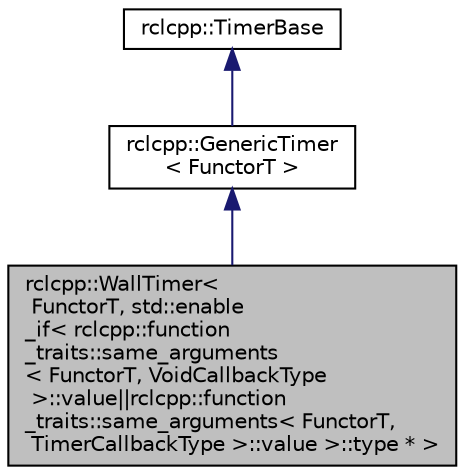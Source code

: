 digraph "rclcpp::WallTimer&lt; FunctorT, std::enable_if&lt; rclcpp::function_traits::same_arguments&lt; FunctorT, VoidCallbackType &gt;::value||rclcpp::function_traits::same_arguments&lt; FunctorT, TimerCallbackType &gt;::value &gt;::type * &gt;"
{
  edge [fontname="Helvetica",fontsize="10",labelfontname="Helvetica",labelfontsize="10"];
  node [fontname="Helvetica",fontsize="10",shape=record];
  Node0 [label="rclcpp::WallTimer\<\l FunctorT, std::enable\l_if\< rclcpp::function\l_traits::same_arguments\l\< FunctorT, VoidCallbackType\l \>::value\|\|rclcpp::function\l_traits::same_arguments\< FunctorT,\l TimerCallbackType \>::value \>::type * \>",height=0.2,width=0.4,color="black", fillcolor="grey75", style="filled", fontcolor="black"];
  Node1 -> Node0 [dir="back",color="midnightblue",fontsize="10",style="solid",fontname="Helvetica"];
  Node1 [label="rclcpp::GenericTimer\l\< FunctorT \>",height=0.2,width=0.4,color="black", fillcolor="white", style="filled",URL="$classrclcpp_1_1GenericTimer.html"];
  Node2 -> Node1 [dir="back",color="midnightblue",fontsize="10",style="solid",fontname="Helvetica"];
  Node2 [label="rclcpp::TimerBase",height=0.2,width=0.4,color="black", fillcolor="white", style="filled",URL="$classrclcpp_1_1TimerBase.html"];
}
